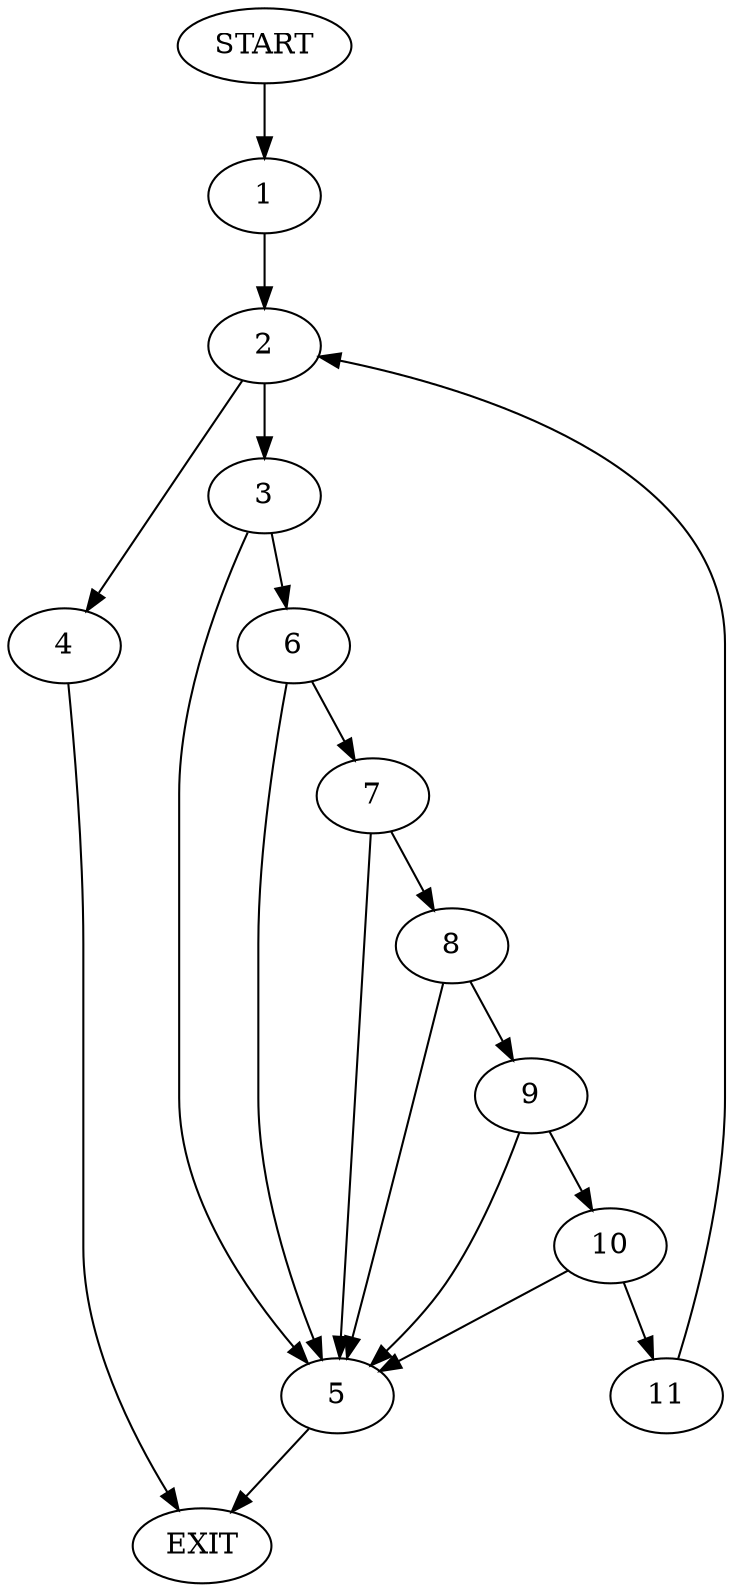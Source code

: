 digraph {
0 [label="START"]
12 [label="EXIT"]
0 -> 1
1 -> 2
2 -> 3
2 -> 4
3 -> 5
3 -> 6
4 -> 12
6 -> 7
6 -> 5
5 -> 12
7 -> 5
7 -> 8
8 -> 5
8 -> 9
9 -> 10
9 -> 5
10 -> 11
10 -> 5
11 -> 2
}
